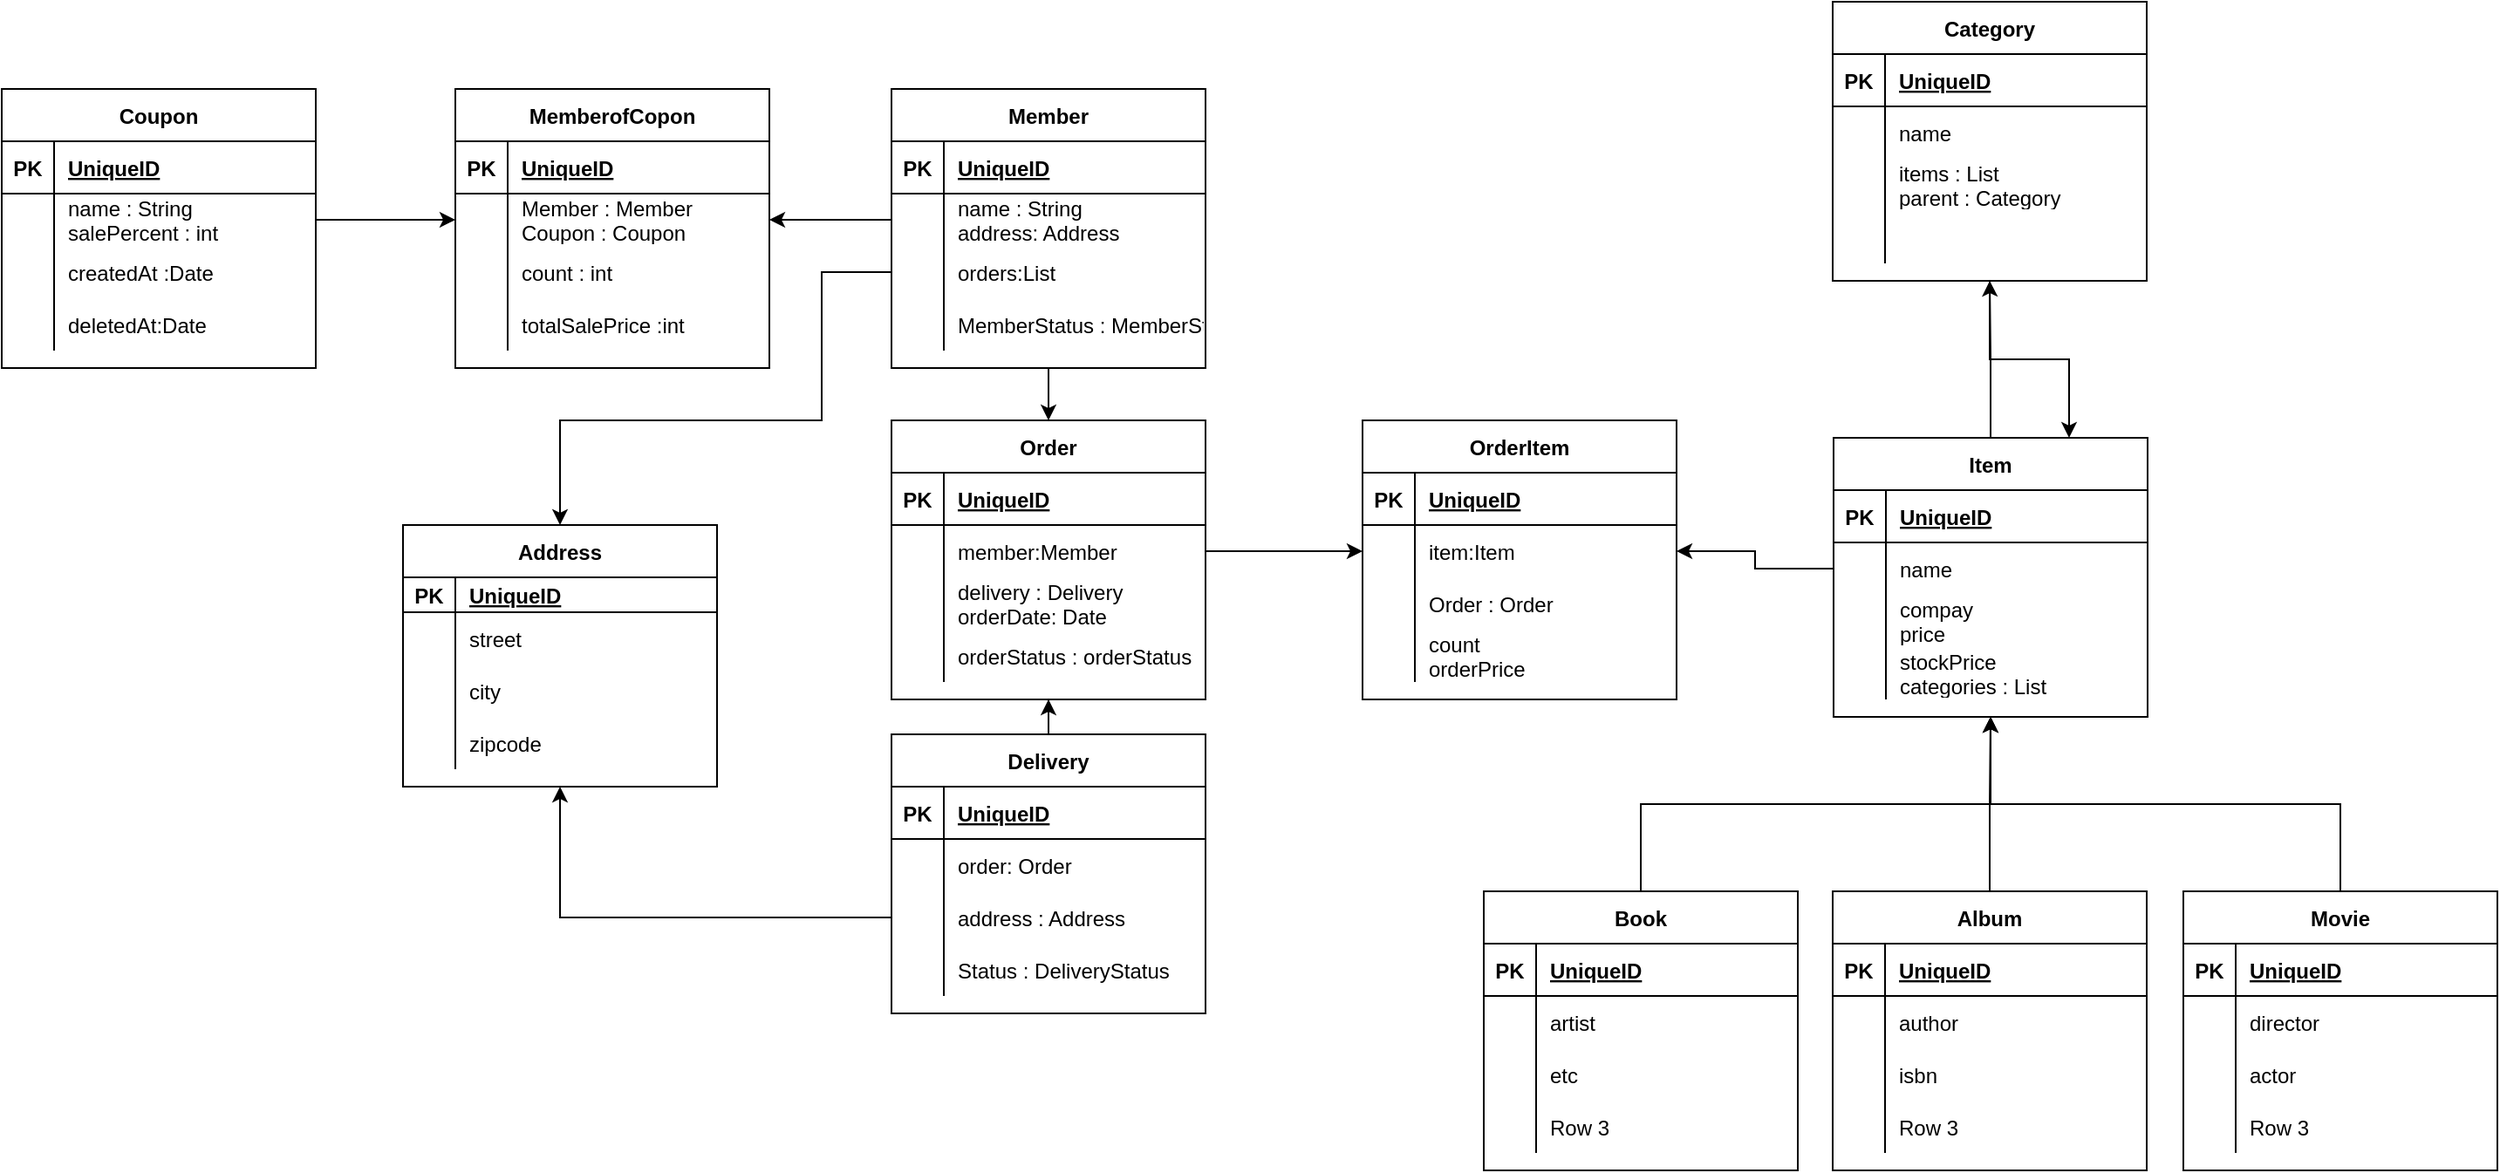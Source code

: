 <mxfile version="14.8.0" type="github">
  <diagram id="FAm94_G2dcCzQbayvHMj" name="Page-1">
    <mxGraphModel dx="2557" dy="912" grid="1" gridSize="10" guides="1" tooltips="1" connect="1" arrows="1" fold="1" page="1" pageScale="1" pageWidth="827" pageHeight="1169" math="0" shadow="0">
      <root>
        <mxCell id="0" />
        <mxCell id="1" parent="0" />
        <mxCell id="miLLawu0FnlQxth7kSUD-174" style="edgeStyle=orthogonalEdgeStyle;rounded=0;orthogonalLoop=1;jettySize=auto;html=1;" edge="1" parent="1" source="miLLawu0FnlQxth7kSUD-13" target="miLLawu0FnlQxth7kSUD-52">
          <mxGeometry relative="1" as="geometry" />
        </mxCell>
        <mxCell id="miLLawu0FnlQxth7kSUD-13" value="Member" style="shape=table;startSize=30;container=1;collapsible=1;childLayout=tableLayout;fixedRows=1;rowLines=0;fontStyle=1;align=center;resizeLast=1;" vertex="1" parent="1">
          <mxGeometry x="410" y="440" width="180" height="160" as="geometry" />
        </mxCell>
        <mxCell id="miLLawu0FnlQxth7kSUD-14" value="" style="shape=partialRectangle;collapsible=0;dropTarget=0;pointerEvents=0;fillColor=none;top=0;left=0;bottom=1;right=0;points=[[0,0.5],[1,0.5]];portConstraint=eastwest;" vertex="1" parent="miLLawu0FnlQxth7kSUD-13">
          <mxGeometry y="30" width="180" height="30" as="geometry" />
        </mxCell>
        <mxCell id="miLLawu0FnlQxth7kSUD-15" value="PK" style="shape=partialRectangle;connectable=0;fillColor=none;top=0;left=0;bottom=0;right=0;fontStyle=1;overflow=hidden;" vertex="1" parent="miLLawu0FnlQxth7kSUD-14">
          <mxGeometry width="30" height="30" as="geometry" />
        </mxCell>
        <mxCell id="miLLawu0FnlQxth7kSUD-16" value="UniqueID" style="shape=partialRectangle;connectable=0;fillColor=none;top=0;left=0;bottom=0;right=0;align=left;spacingLeft=6;fontStyle=5;overflow=hidden;" vertex="1" parent="miLLawu0FnlQxth7kSUD-14">
          <mxGeometry x="30" width="150" height="30" as="geometry" />
        </mxCell>
        <mxCell id="miLLawu0FnlQxth7kSUD-17" value="" style="shape=partialRectangle;collapsible=0;dropTarget=0;pointerEvents=0;fillColor=none;top=0;left=0;bottom=0;right=0;points=[[0,0.5],[1,0.5]];portConstraint=eastwest;" vertex="1" parent="miLLawu0FnlQxth7kSUD-13">
          <mxGeometry y="60" width="180" height="30" as="geometry" />
        </mxCell>
        <mxCell id="miLLawu0FnlQxth7kSUD-18" value="" style="shape=partialRectangle;connectable=0;fillColor=none;top=0;left=0;bottom=0;right=0;editable=1;overflow=hidden;" vertex="1" parent="miLLawu0FnlQxth7kSUD-17">
          <mxGeometry width="30" height="30" as="geometry" />
        </mxCell>
        <mxCell id="miLLawu0FnlQxth7kSUD-19" value="name : String&#xa;address: Address" style="shape=partialRectangle;connectable=0;fillColor=none;top=0;left=0;bottom=0;right=0;align=left;spacingLeft=6;overflow=hidden;" vertex="1" parent="miLLawu0FnlQxth7kSUD-17">
          <mxGeometry x="30" width="150" height="30" as="geometry" />
        </mxCell>
        <mxCell id="miLLawu0FnlQxth7kSUD-20" value="" style="shape=partialRectangle;collapsible=0;dropTarget=0;pointerEvents=0;fillColor=none;top=0;left=0;bottom=0;right=0;points=[[0,0.5],[1,0.5]];portConstraint=eastwest;" vertex="1" parent="miLLawu0FnlQxth7kSUD-13">
          <mxGeometry y="90" width="180" height="30" as="geometry" />
        </mxCell>
        <mxCell id="miLLawu0FnlQxth7kSUD-21" value="" style="shape=partialRectangle;connectable=0;fillColor=none;top=0;left=0;bottom=0;right=0;editable=1;overflow=hidden;" vertex="1" parent="miLLawu0FnlQxth7kSUD-20">
          <mxGeometry width="30" height="30" as="geometry" />
        </mxCell>
        <mxCell id="miLLawu0FnlQxth7kSUD-22" value="orders:List" style="shape=partialRectangle;connectable=0;fillColor=none;top=0;left=0;bottom=0;right=0;align=left;spacingLeft=6;overflow=hidden;" vertex="1" parent="miLLawu0FnlQxth7kSUD-20">
          <mxGeometry x="30" width="150" height="30" as="geometry" />
        </mxCell>
        <mxCell id="miLLawu0FnlQxth7kSUD-23" value="" style="shape=partialRectangle;collapsible=0;dropTarget=0;pointerEvents=0;fillColor=none;top=0;left=0;bottom=0;right=0;points=[[0,0.5],[1,0.5]];portConstraint=eastwest;" vertex="1" parent="miLLawu0FnlQxth7kSUD-13">
          <mxGeometry y="120" width="180" height="30" as="geometry" />
        </mxCell>
        <mxCell id="miLLawu0FnlQxth7kSUD-24" value="" style="shape=partialRectangle;connectable=0;fillColor=none;top=0;left=0;bottom=0;right=0;editable=1;overflow=hidden;" vertex="1" parent="miLLawu0FnlQxth7kSUD-23">
          <mxGeometry width="30" height="30" as="geometry" />
        </mxCell>
        <mxCell id="miLLawu0FnlQxth7kSUD-25" value="MemberStatus : MemberStatus" style="shape=partialRectangle;connectable=0;fillColor=none;top=0;left=0;bottom=0;right=0;align=left;spacingLeft=6;overflow=hidden;" vertex="1" parent="miLLawu0FnlQxth7kSUD-23">
          <mxGeometry x="30" width="150" height="30" as="geometry" />
        </mxCell>
        <mxCell id="miLLawu0FnlQxth7kSUD-26" value="Coupon" style="shape=table;startSize=30;container=1;collapsible=1;childLayout=tableLayout;fixedRows=1;rowLines=0;fontStyle=1;align=center;resizeLast=1;" vertex="1" parent="1">
          <mxGeometry x="-100" y="440" width="180" height="160" as="geometry" />
        </mxCell>
        <mxCell id="miLLawu0FnlQxth7kSUD-27" value="" style="shape=partialRectangle;collapsible=0;dropTarget=0;pointerEvents=0;fillColor=none;top=0;left=0;bottom=1;right=0;points=[[0,0.5],[1,0.5]];portConstraint=eastwest;" vertex="1" parent="miLLawu0FnlQxth7kSUD-26">
          <mxGeometry y="30" width="180" height="30" as="geometry" />
        </mxCell>
        <mxCell id="miLLawu0FnlQxth7kSUD-28" value="PK" style="shape=partialRectangle;connectable=0;fillColor=none;top=0;left=0;bottom=0;right=0;fontStyle=1;overflow=hidden;" vertex="1" parent="miLLawu0FnlQxth7kSUD-27">
          <mxGeometry width="30" height="30" as="geometry" />
        </mxCell>
        <mxCell id="miLLawu0FnlQxth7kSUD-29" value="UniqueID" style="shape=partialRectangle;connectable=0;fillColor=none;top=0;left=0;bottom=0;right=0;align=left;spacingLeft=6;fontStyle=5;overflow=hidden;" vertex="1" parent="miLLawu0FnlQxth7kSUD-27">
          <mxGeometry x="30" width="150" height="30" as="geometry" />
        </mxCell>
        <mxCell id="miLLawu0FnlQxth7kSUD-30" value="" style="shape=partialRectangle;collapsible=0;dropTarget=0;pointerEvents=0;fillColor=none;top=0;left=0;bottom=0;right=0;points=[[0,0.5],[1,0.5]];portConstraint=eastwest;" vertex="1" parent="miLLawu0FnlQxth7kSUD-26">
          <mxGeometry y="60" width="180" height="30" as="geometry" />
        </mxCell>
        <mxCell id="miLLawu0FnlQxth7kSUD-31" value="" style="shape=partialRectangle;connectable=0;fillColor=none;top=0;left=0;bottom=0;right=0;editable=1;overflow=hidden;" vertex="1" parent="miLLawu0FnlQxth7kSUD-30">
          <mxGeometry width="30" height="30" as="geometry" />
        </mxCell>
        <mxCell id="miLLawu0FnlQxth7kSUD-32" value="name : String&#xa;salePercent : int" style="shape=partialRectangle;connectable=0;fillColor=none;top=0;left=0;bottom=0;right=0;align=left;spacingLeft=6;overflow=hidden;" vertex="1" parent="miLLawu0FnlQxth7kSUD-30">
          <mxGeometry x="30" width="150" height="30" as="geometry" />
        </mxCell>
        <mxCell id="miLLawu0FnlQxth7kSUD-33" value="" style="shape=partialRectangle;collapsible=0;dropTarget=0;pointerEvents=0;fillColor=none;top=0;left=0;bottom=0;right=0;points=[[0,0.5],[1,0.5]];portConstraint=eastwest;" vertex="1" parent="miLLawu0FnlQxth7kSUD-26">
          <mxGeometry y="90" width="180" height="30" as="geometry" />
        </mxCell>
        <mxCell id="miLLawu0FnlQxth7kSUD-34" value="" style="shape=partialRectangle;connectable=0;fillColor=none;top=0;left=0;bottom=0;right=0;editable=1;overflow=hidden;" vertex="1" parent="miLLawu0FnlQxth7kSUD-33">
          <mxGeometry width="30" height="30" as="geometry" />
        </mxCell>
        <mxCell id="miLLawu0FnlQxth7kSUD-35" value="createdAt :Date" style="shape=partialRectangle;connectable=0;fillColor=none;top=0;left=0;bottom=0;right=0;align=left;spacingLeft=6;overflow=hidden;" vertex="1" parent="miLLawu0FnlQxth7kSUD-33">
          <mxGeometry x="30" width="150" height="30" as="geometry" />
        </mxCell>
        <mxCell id="miLLawu0FnlQxth7kSUD-36" value="" style="shape=partialRectangle;collapsible=0;dropTarget=0;pointerEvents=0;fillColor=none;top=0;left=0;bottom=0;right=0;points=[[0,0.5],[1,0.5]];portConstraint=eastwest;" vertex="1" parent="miLLawu0FnlQxth7kSUD-26">
          <mxGeometry y="120" width="180" height="30" as="geometry" />
        </mxCell>
        <mxCell id="miLLawu0FnlQxth7kSUD-37" value="" style="shape=partialRectangle;connectable=0;fillColor=none;top=0;left=0;bottom=0;right=0;editable=1;overflow=hidden;" vertex="1" parent="miLLawu0FnlQxth7kSUD-36">
          <mxGeometry width="30" height="30" as="geometry" />
        </mxCell>
        <mxCell id="miLLawu0FnlQxth7kSUD-38" value="deletedAt:Date" style="shape=partialRectangle;connectable=0;fillColor=none;top=0;left=0;bottom=0;right=0;align=left;spacingLeft=6;overflow=hidden;" vertex="1" parent="miLLawu0FnlQxth7kSUD-36">
          <mxGeometry x="30" width="150" height="30" as="geometry" />
        </mxCell>
        <mxCell id="miLLawu0FnlQxth7kSUD-39" value="MemberofCopon" style="shape=table;startSize=30;container=1;collapsible=1;childLayout=tableLayout;fixedRows=1;rowLines=0;fontStyle=1;align=center;resizeLast=1;" vertex="1" parent="1">
          <mxGeometry x="160" y="440" width="180" height="160" as="geometry" />
        </mxCell>
        <mxCell id="miLLawu0FnlQxth7kSUD-40" value="" style="shape=partialRectangle;collapsible=0;dropTarget=0;pointerEvents=0;fillColor=none;top=0;left=0;bottom=1;right=0;points=[[0,0.5],[1,0.5]];portConstraint=eastwest;" vertex="1" parent="miLLawu0FnlQxth7kSUD-39">
          <mxGeometry y="30" width="180" height="30" as="geometry" />
        </mxCell>
        <mxCell id="miLLawu0FnlQxth7kSUD-41" value="PK" style="shape=partialRectangle;connectable=0;fillColor=none;top=0;left=0;bottom=0;right=0;fontStyle=1;overflow=hidden;" vertex="1" parent="miLLawu0FnlQxth7kSUD-40">
          <mxGeometry width="30" height="30" as="geometry" />
        </mxCell>
        <mxCell id="miLLawu0FnlQxth7kSUD-42" value="UniqueID" style="shape=partialRectangle;connectable=0;fillColor=none;top=0;left=0;bottom=0;right=0;align=left;spacingLeft=6;fontStyle=5;overflow=hidden;" vertex="1" parent="miLLawu0FnlQxth7kSUD-40">
          <mxGeometry x="30" width="150" height="30" as="geometry" />
        </mxCell>
        <mxCell id="miLLawu0FnlQxth7kSUD-43" value="" style="shape=partialRectangle;collapsible=0;dropTarget=0;pointerEvents=0;fillColor=none;top=0;left=0;bottom=0;right=0;points=[[0,0.5],[1,0.5]];portConstraint=eastwest;" vertex="1" parent="miLLawu0FnlQxth7kSUD-39">
          <mxGeometry y="60" width="180" height="30" as="geometry" />
        </mxCell>
        <mxCell id="miLLawu0FnlQxth7kSUD-44" value="" style="shape=partialRectangle;connectable=0;fillColor=none;top=0;left=0;bottom=0;right=0;editable=1;overflow=hidden;" vertex="1" parent="miLLawu0FnlQxth7kSUD-43">
          <mxGeometry width="30" height="30" as="geometry" />
        </mxCell>
        <mxCell id="miLLawu0FnlQxth7kSUD-45" value="Member : Member&#xa;Coupon : Coupon" style="shape=partialRectangle;connectable=0;fillColor=none;top=0;left=0;bottom=0;right=0;align=left;spacingLeft=6;overflow=hidden;" vertex="1" parent="miLLawu0FnlQxth7kSUD-43">
          <mxGeometry x="30" width="150" height="30" as="geometry" />
        </mxCell>
        <mxCell id="miLLawu0FnlQxth7kSUD-46" value="" style="shape=partialRectangle;collapsible=0;dropTarget=0;pointerEvents=0;fillColor=none;top=0;left=0;bottom=0;right=0;points=[[0,0.5],[1,0.5]];portConstraint=eastwest;" vertex="1" parent="miLLawu0FnlQxth7kSUD-39">
          <mxGeometry y="90" width="180" height="30" as="geometry" />
        </mxCell>
        <mxCell id="miLLawu0FnlQxth7kSUD-47" value="" style="shape=partialRectangle;connectable=0;fillColor=none;top=0;left=0;bottom=0;right=0;editable=1;overflow=hidden;" vertex="1" parent="miLLawu0FnlQxth7kSUD-46">
          <mxGeometry width="30" height="30" as="geometry" />
        </mxCell>
        <mxCell id="miLLawu0FnlQxth7kSUD-48" value="count : int" style="shape=partialRectangle;connectable=0;fillColor=none;top=0;left=0;bottom=0;right=0;align=left;spacingLeft=6;overflow=hidden;" vertex="1" parent="miLLawu0FnlQxth7kSUD-46">
          <mxGeometry x="30" width="150" height="30" as="geometry" />
        </mxCell>
        <mxCell id="miLLawu0FnlQxth7kSUD-49" value="" style="shape=partialRectangle;collapsible=0;dropTarget=0;pointerEvents=0;fillColor=none;top=0;left=0;bottom=0;right=0;points=[[0,0.5],[1,0.5]];portConstraint=eastwest;" vertex="1" parent="miLLawu0FnlQxth7kSUD-39">
          <mxGeometry y="120" width="180" height="30" as="geometry" />
        </mxCell>
        <mxCell id="miLLawu0FnlQxth7kSUD-50" value="" style="shape=partialRectangle;connectable=0;fillColor=none;top=0;left=0;bottom=0;right=0;editable=1;overflow=hidden;" vertex="1" parent="miLLawu0FnlQxth7kSUD-49">
          <mxGeometry width="30" height="30" as="geometry" />
        </mxCell>
        <mxCell id="miLLawu0FnlQxth7kSUD-51" value="totalSalePrice :int" style="shape=partialRectangle;connectable=0;fillColor=none;top=0;left=0;bottom=0;right=0;align=left;spacingLeft=6;overflow=hidden;" vertex="1" parent="miLLawu0FnlQxth7kSUD-49">
          <mxGeometry x="30" width="150" height="30" as="geometry" />
        </mxCell>
        <mxCell id="miLLawu0FnlQxth7kSUD-52" value="Order" style="shape=table;startSize=30;container=1;collapsible=1;childLayout=tableLayout;fixedRows=1;rowLines=0;fontStyle=1;align=center;resizeLast=1;" vertex="1" parent="1">
          <mxGeometry x="410" y="630" width="180" height="160" as="geometry" />
        </mxCell>
        <mxCell id="miLLawu0FnlQxth7kSUD-53" value="" style="shape=partialRectangle;collapsible=0;dropTarget=0;pointerEvents=0;fillColor=none;top=0;left=0;bottom=1;right=0;points=[[0,0.5],[1,0.5]];portConstraint=eastwest;" vertex="1" parent="miLLawu0FnlQxth7kSUD-52">
          <mxGeometry y="30" width="180" height="30" as="geometry" />
        </mxCell>
        <mxCell id="miLLawu0FnlQxth7kSUD-54" value="PK" style="shape=partialRectangle;connectable=0;fillColor=none;top=0;left=0;bottom=0;right=0;fontStyle=1;overflow=hidden;" vertex="1" parent="miLLawu0FnlQxth7kSUD-53">
          <mxGeometry width="30" height="30" as="geometry" />
        </mxCell>
        <mxCell id="miLLawu0FnlQxth7kSUD-55" value="UniqueID" style="shape=partialRectangle;connectable=0;fillColor=none;top=0;left=0;bottom=0;right=0;align=left;spacingLeft=6;fontStyle=5;overflow=hidden;" vertex="1" parent="miLLawu0FnlQxth7kSUD-53">
          <mxGeometry x="30" width="150" height="30" as="geometry" />
        </mxCell>
        <mxCell id="miLLawu0FnlQxth7kSUD-56" value="" style="shape=partialRectangle;collapsible=0;dropTarget=0;pointerEvents=0;fillColor=none;top=0;left=0;bottom=0;right=0;points=[[0,0.5],[1,0.5]];portConstraint=eastwest;" vertex="1" parent="miLLawu0FnlQxth7kSUD-52">
          <mxGeometry y="60" width="180" height="30" as="geometry" />
        </mxCell>
        <mxCell id="miLLawu0FnlQxth7kSUD-57" value="" style="shape=partialRectangle;connectable=0;fillColor=none;top=0;left=0;bottom=0;right=0;editable=1;overflow=hidden;" vertex="1" parent="miLLawu0FnlQxth7kSUD-56">
          <mxGeometry width="30" height="30" as="geometry" />
        </mxCell>
        <mxCell id="miLLawu0FnlQxth7kSUD-58" value="member:Member" style="shape=partialRectangle;connectable=0;fillColor=none;top=0;left=0;bottom=0;right=0;align=left;spacingLeft=6;overflow=hidden;" vertex="1" parent="miLLawu0FnlQxth7kSUD-56">
          <mxGeometry x="30" width="150" height="30" as="geometry" />
        </mxCell>
        <mxCell id="miLLawu0FnlQxth7kSUD-59" value="" style="shape=partialRectangle;collapsible=0;dropTarget=0;pointerEvents=0;fillColor=none;top=0;left=0;bottom=0;right=0;points=[[0,0.5],[1,0.5]];portConstraint=eastwest;" vertex="1" parent="miLLawu0FnlQxth7kSUD-52">
          <mxGeometry y="90" width="180" height="30" as="geometry" />
        </mxCell>
        <mxCell id="miLLawu0FnlQxth7kSUD-60" value="" style="shape=partialRectangle;connectable=0;fillColor=none;top=0;left=0;bottom=0;right=0;editable=1;overflow=hidden;" vertex="1" parent="miLLawu0FnlQxth7kSUD-59">
          <mxGeometry width="30" height="30" as="geometry" />
        </mxCell>
        <mxCell id="miLLawu0FnlQxth7kSUD-61" value="delivery : Delivery&#xa;orderDate: Date" style="shape=partialRectangle;connectable=0;fillColor=none;top=0;left=0;bottom=0;right=0;align=left;spacingLeft=6;overflow=hidden;" vertex="1" parent="miLLawu0FnlQxth7kSUD-59">
          <mxGeometry x="30" width="150" height="30" as="geometry" />
        </mxCell>
        <mxCell id="miLLawu0FnlQxth7kSUD-62" value="" style="shape=partialRectangle;collapsible=0;dropTarget=0;pointerEvents=0;fillColor=none;top=0;left=0;bottom=0;right=0;points=[[0,0.5],[1,0.5]];portConstraint=eastwest;" vertex="1" parent="miLLawu0FnlQxth7kSUD-52">
          <mxGeometry y="120" width="180" height="30" as="geometry" />
        </mxCell>
        <mxCell id="miLLawu0FnlQxth7kSUD-63" value="" style="shape=partialRectangle;connectable=0;fillColor=none;top=0;left=0;bottom=0;right=0;editable=1;overflow=hidden;" vertex="1" parent="miLLawu0FnlQxth7kSUD-62">
          <mxGeometry width="30" height="30" as="geometry" />
        </mxCell>
        <mxCell id="miLLawu0FnlQxth7kSUD-64" value="orderStatus : orderStatus " style="shape=partialRectangle;connectable=0;fillColor=none;top=0;left=0;bottom=0;right=0;align=left;spacingLeft=6;overflow=hidden;" vertex="1" parent="miLLawu0FnlQxth7kSUD-62">
          <mxGeometry x="30" width="150" height="30" as="geometry" />
        </mxCell>
        <mxCell id="miLLawu0FnlQxth7kSUD-176" style="edgeStyle=orthogonalEdgeStyle;rounded=0;orthogonalLoop=1;jettySize=auto;html=1;entryX=0.5;entryY=1;entryDx=0;entryDy=0;" edge="1" parent="1" source="miLLawu0FnlQxth7kSUD-65" target="miLLawu0FnlQxth7kSUD-52">
          <mxGeometry relative="1" as="geometry" />
        </mxCell>
        <mxCell id="miLLawu0FnlQxth7kSUD-65" value="Delivery" style="shape=table;startSize=30;container=1;collapsible=1;childLayout=tableLayout;fixedRows=1;rowLines=0;fontStyle=1;align=center;resizeLast=1;" vertex="1" parent="1">
          <mxGeometry x="410" y="810" width="180" height="160" as="geometry" />
        </mxCell>
        <mxCell id="miLLawu0FnlQxth7kSUD-66" value="" style="shape=partialRectangle;collapsible=0;dropTarget=0;pointerEvents=0;fillColor=none;top=0;left=0;bottom=1;right=0;points=[[0,0.5],[1,0.5]];portConstraint=eastwest;" vertex="1" parent="miLLawu0FnlQxth7kSUD-65">
          <mxGeometry y="30" width="180" height="30" as="geometry" />
        </mxCell>
        <mxCell id="miLLawu0FnlQxth7kSUD-67" value="PK" style="shape=partialRectangle;connectable=0;fillColor=none;top=0;left=0;bottom=0;right=0;fontStyle=1;overflow=hidden;" vertex="1" parent="miLLawu0FnlQxth7kSUD-66">
          <mxGeometry width="30" height="30" as="geometry" />
        </mxCell>
        <mxCell id="miLLawu0FnlQxth7kSUD-68" value="UniqueID" style="shape=partialRectangle;connectable=0;fillColor=none;top=0;left=0;bottom=0;right=0;align=left;spacingLeft=6;fontStyle=5;overflow=hidden;" vertex="1" parent="miLLawu0FnlQxth7kSUD-66">
          <mxGeometry x="30" width="150" height="30" as="geometry" />
        </mxCell>
        <mxCell id="miLLawu0FnlQxth7kSUD-69" value="" style="shape=partialRectangle;collapsible=0;dropTarget=0;pointerEvents=0;fillColor=none;top=0;left=0;bottom=0;right=0;points=[[0,0.5],[1,0.5]];portConstraint=eastwest;" vertex="1" parent="miLLawu0FnlQxth7kSUD-65">
          <mxGeometry y="60" width="180" height="30" as="geometry" />
        </mxCell>
        <mxCell id="miLLawu0FnlQxth7kSUD-70" value="" style="shape=partialRectangle;connectable=0;fillColor=none;top=0;left=0;bottom=0;right=0;editable=1;overflow=hidden;" vertex="1" parent="miLLawu0FnlQxth7kSUD-69">
          <mxGeometry width="30" height="30" as="geometry" />
        </mxCell>
        <mxCell id="miLLawu0FnlQxth7kSUD-71" value="order: Order" style="shape=partialRectangle;connectable=0;fillColor=none;top=0;left=0;bottom=0;right=0;align=left;spacingLeft=6;overflow=hidden;" vertex="1" parent="miLLawu0FnlQxth7kSUD-69">
          <mxGeometry x="30" width="150" height="30" as="geometry" />
        </mxCell>
        <mxCell id="miLLawu0FnlQxth7kSUD-72" value="" style="shape=partialRectangle;collapsible=0;dropTarget=0;pointerEvents=0;fillColor=none;top=0;left=0;bottom=0;right=0;points=[[0,0.5],[1,0.5]];portConstraint=eastwest;" vertex="1" parent="miLLawu0FnlQxth7kSUD-65">
          <mxGeometry y="90" width="180" height="30" as="geometry" />
        </mxCell>
        <mxCell id="miLLawu0FnlQxth7kSUD-73" value="" style="shape=partialRectangle;connectable=0;fillColor=none;top=0;left=0;bottom=0;right=0;editable=1;overflow=hidden;" vertex="1" parent="miLLawu0FnlQxth7kSUD-72">
          <mxGeometry width="30" height="30" as="geometry" />
        </mxCell>
        <mxCell id="miLLawu0FnlQxth7kSUD-74" value="address : Address" style="shape=partialRectangle;connectable=0;fillColor=none;top=0;left=0;bottom=0;right=0;align=left;spacingLeft=6;overflow=hidden;" vertex="1" parent="miLLawu0FnlQxth7kSUD-72">
          <mxGeometry x="30" width="150" height="30" as="geometry" />
        </mxCell>
        <mxCell id="miLLawu0FnlQxth7kSUD-75" value="" style="shape=partialRectangle;collapsible=0;dropTarget=0;pointerEvents=0;fillColor=none;top=0;left=0;bottom=0;right=0;points=[[0,0.5],[1,0.5]];portConstraint=eastwest;" vertex="1" parent="miLLawu0FnlQxth7kSUD-65">
          <mxGeometry y="120" width="180" height="30" as="geometry" />
        </mxCell>
        <mxCell id="miLLawu0FnlQxth7kSUD-76" value="" style="shape=partialRectangle;connectable=0;fillColor=none;top=0;left=0;bottom=0;right=0;editable=1;overflow=hidden;" vertex="1" parent="miLLawu0FnlQxth7kSUD-75">
          <mxGeometry width="30" height="30" as="geometry" />
        </mxCell>
        <mxCell id="miLLawu0FnlQxth7kSUD-77" value="Status : DeliveryStatus" style="shape=partialRectangle;connectable=0;fillColor=none;top=0;left=0;bottom=0;right=0;align=left;spacingLeft=6;overflow=hidden;" vertex="1" parent="miLLawu0FnlQxth7kSUD-75">
          <mxGeometry x="30" width="150" height="30" as="geometry" />
        </mxCell>
        <mxCell id="miLLawu0FnlQxth7kSUD-182" style="edgeStyle=orthogonalEdgeStyle;rounded=0;orthogonalLoop=1;jettySize=auto;html=1;entryX=0.5;entryY=1;entryDx=0;entryDy=0;" edge="1" parent="1" source="miLLawu0FnlQxth7kSUD-78" target="miLLawu0FnlQxth7kSUD-91">
          <mxGeometry relative="1" as="geometry" />
        </mxCell>
        <mxCell id="miLLawu0FnlQxth7kSUD-78" value="Item" style="shape=table;startSize=30;container=1;collapsible=1;childLayout=tableLayout;fixedRows=1;rowLines=0;fontStyle=1;align=center;resizeLast=1;" vertex="1" parent="1">
          <mxGeometry x="950" y="640" width="180" height="160" as="geometry" />
        </mxCell>
        <mxCell id="miLLawu0FnlQxth7kSUD-79" value="" style="shape=partialRectangle;collapsible=0;dropTarget=0;pointerEvents=0;fillColor=none;top=0;left=0;bottom=1;right=0;points=[[0,0.5],[1,0.5]];portConstraint=eastwest;" vertex="1" parent="miLLawu0FnlQxth7kSUD-78">
          <mxGeometry y="30" width="180" height="30" as="geometry" />
        </mxCell>
        <mxCell id="miLLawu0FnlQxth7kSUD-80" value="PK" style="shape=partialRectangle;connectable=0;fillColor=none;top=0;left=0;bottom=0;right=0;fontStyle=1;overflow=hidden;" vertex="1" parent="miLLawu0FnlQxth7kSUD-79">
          <mxGeometry width="30" height="30" as="geometry" />
        </mxCell>
        <mxCell id="miLLawu0FnlQxth7kSUD-81" value="UniqueID" style="shape=partialRectangle;connectable=0;fillColor=none;top=0;left=0;bottom=0;right=0;align=left;spacingLeft=6;fontStyle=5;overflow=hidden;" vertex="1" parent="miLLawu0FnlQxth7kSUD-79">
          <mxGeometry x="30" width="150" height="30" as="geometry" />
        </mxCell>
        <mxCell id="miLLawu0FnlQxth7kSUD-82" value="" style="shape=partialRectangle;collapsible=0;dropTarget=0;pointerEvents=0;fillColor=none;top=0;left=0;bottom=0;right=0;points=[[0,0.5],[1,0.5]];portConstraint=eastwest;" vertex="1" parent="miLLawu0FnlQxth7kSUD-78">
          <mxGeometry y="60" width="180" height="30" as="geometry" />
        </mxCell>
        <mxCell id="miLLawu0FnlQxth7kSUD-83" value="" style="shape=partialRectangle;connectable=0;fillColor=none;top=0;left=0;bottom=0;right=0;editable=1;overflow=hidden;" vertex="1" parent="miLLawu0FnlQxth7kSUD-82">
          <mxGeometry width="30" height="30" as="geometry" />
        </mxCell>
        <mxCell id="miLLawu0FnlQxth7kSUD-84" value="name" style="shape=partialRectangle;connectable=0;fillColor=none;top=0;left=0;bottom=0;right=0;align=left;spacingLeft=6;overflow=hidden;" vertex="1" parent="miLLawu0FnlQxth7kSUD-82">
          <mxGeometry x="30" width="150" height="30" as="geometry" />
        </mxCell>
        <mxCell id="miLLawu0FnlQxth7kSUD-85" value="" style="shape=partialRectangle;collapsible=0;dropTarget=0;pointerEvents=0;fillColor=none;top=0;left=0;bottom=0;right=0;points=[[0,0.5],[1,0.5]];portConstraint=eastwest;" vertex="1" parent="miLLawu0FnlQxth7kSUD-78">
          <mxGeometry y="90" width="180" height="30" as="geometry" />
        </mxCell>
        <mxCell id="miLLawu0FnlQxth7kSUD-86" value="" style="shape=partialRectangle;connectable=0;fillColor=none;top=0;left=0;bottom=0;right=0;editable=1;overflow=hidden;" vertex="1" parent="miLLawu0FnlQxth7kSUD-85">
          <mxGeometry width="30" height="30" as="geometry" />
        </mxCell>
        <mxCell id="miLLawu0FnlQxth7kSUD-87" value="compay&#xa;price" style="shape=partialRectangle;connectable=0;fillColor=none;top=0;left=0;bottom=0;right=0;align=left;spacingLeft=6;overflow=hidden;" vertex="1" parent="miLLawu0FnlQxth7kSUD-85">
          <mxGeometry x="30" width="150" height="30" as="geometry" />
        </mxCell>
        <mxCell id="miLLawu0FnlQxth7kSUD-88" value="" style="shape=partialRectangle;collapsible=0;dropTarget=0;pointerEvents=0;fillColor=none;top=0;left=0;bottom=0;right=0;points=[[0,0.5],[1,0.5]];portConstraint=eastwest;" vertex="1" parent="miLLawu0FnlQxth7kSUD-78">
          <mxGeometry y="120" width="180" height="30" as="geometry" />
        </mxCell>
        <mxCell id="miLLawu0FnlQxth7kSUD-89" value="" style="shape=partialRectangle;connectable=0;fillColor=none;top=0;left=0;bottom=0;right=0;editable=1;overflow=hidden;" vertex="1" parent="miLLawu0FnlQxth7kSUD-88">
          <mxGeometry width="30" height="30" as="geometry" />
        </mxCell>
        <mxCell id="miLLawu0FnlQxth7kSUD-90" value="stockPrice&#xa;categories : List" style="shape=partialRectangle;connectable=0;fillColor=none;top=0;left=0;bottom=0;right=0;align=left;spacingLeft=6;overflow=hidden;" vertex="1" parent="miLLawu0FnlQxth7kSUD-88">
          <mxGeometry x="30" width="150" height="30" as="geometry" />
        </mxCell>
        <mxCell id="miLLawu0FnlQxth7kSUD-183" style="edgeStyle=orthogonalEdgeStyle;rounded=0;orthogonalLoop=1;jettySize=auto;html=1;entryX=0.75;entryY=0;entryDx=0;entryDy=0;" edge="1" parent="1" source="miLLawu0FnlQxth7kSUD-91" target="miLLawu0FnlQxth7kSUD-78">
          <mxGeometry relative="1" as="geometry" />
        </mxCell>
        <mxCell id="miLLawu0FnlQxth7kSUD-91" value="Category" style="shape=table;startSize=30;container=1;collapsible=1;childLayout=tableLayout;fixedRows=1;rowLines=0;fontStyle=1;align=center;resizeLast=1;" vertex="1" parent="1">
          <mxGeometry x="949.5" y="390" width="180" height="160" as="geometry" />
        </mxCell>
        <mxCell id="miLLawu0FnlQxth7kSUD-92" value="" style="shape=partialRectangle;collapsible=0;dropTarget=0;pointerEvents=0;fillColor=none;top=0;left=0;bottom=1;right=0;points=[[0,0.5],[1,0.5]];portConstraint=eastwest;" vertex="1" parent="miLLawu0FnlQxth7kSUD-91">
          <mxGeometry y="30" width="180" height="30" as="geometry" />
        </mxCell>
        <mxCell id="miLLawu0FnlQxth7kSUD-93" value="PK" style="shape=partialRectangle;connectable=0;fillColor=none;top=0;left=0;bottom=0;right=0;fontStyle=1;overflow=hidden;" vertex="1" parent="miLLawu0FnlQxth7kSUD-92">
          <mxGeometry width="30" height="30" as="geometry" />
        </mxCell>
        <mxCell id="miLLawu0FnlQxth7kSUD-94" value="UniqueID" style="shape=partialRectangle;connectable=0;fillColor=none;top=0;left=0;bottom=0;right=0;align=left;spacingLeft=6;fontStyle=5;overflow=hidden;" vertex="1" parent="miLLawu0FnlQxth7kSUD-92">
          <mxGeometry x="30" width="150" height="30" as="geometry" />
        </mxCell>
        <mxCell id="miLLawu0FnlQxth7kSUD-95" value="" style="shape=partialRectangle;collapsible=0;dropTarget=0;pointerEvents=0;fillColor=none;top=0;left=0;bottom=0;right=0;points=[[0,0.5],[1,0.5]];portConstraint=eastwest;" vertex="1" parent="miLLawu0FnlQxth7kSUD-91">
          <mxGeometry y="60" width="180" height="30" as="geometry" />
        </mxCell>
        <mxCell id="miLLawu0FnlQxth7kSUD-96" value="" style="shape=partialRectangle;connectable=0;fillColor=none;top=0;left=0;bottom=0;right=0;editable=1;overflow=hidden;" vertex="1" parent="miLLawu0FnlQxth7kSUD-95">
          <mxGeometry width="30" height="30" as="geometry" />
        </mxCell>
        <mxCell id="miLLawu0FnlQxth7kSUD-97" value="name" style="shape=partialRectangle;connectable=0;fillColor=none;top=0;left=0;bottom=0;right=0;align=left;spacingLeft=6;overflow=hidden;" vertex="1" parent="miLLawu0FnlQxth7kSUD-95">
          <mxGeometry x="30" width="150" height="30" as="geometry" />
        </mxCell>
        <mxCell id="miLLawu0FnlQxth7kSUD-98" value="" style="shape=partialRectangle;collapsible=0;dropTarget=0;pointerEvents=0;fillColor=none;top=0;left=0;bottom=0;right=0;points=[[0,0.5],[1,0.5]];portConstraint=eastwest;" vertex="1" parent="miLLawu0FnlQxth7kSUD-91">
          <mxGeometry y="90" width="180" height="30" as="geometry" />
        </mxCell>
        <mxCell id="miLLawu0FnlQxth7kSUD-99" value="" style="shape=partialRectangle;connectable=0;fillColor=none;top=0;left=0;bottom=0;right=0;editable=1;overflow=hidden;" vertex="1" parent="miLLawu0FnlQxth7kSUD-98">
          <mxGeometry width="30" height="30" as="geometry" />
        </mxCell>
        <mxCell id="miLLawu0FnlQxth7kSUD-100" value="items : List&#xa;parent : Category" style="shape=partialRectangle;connectable=0;fillColor=none;top=0;left=0;bottom=0;right=0;align=left;spacingLeft=6;overflow=hidden;" vertex="1" parent="miLLawu0FnlQxth7kSUD-98">
          <mxGeometry x="30" width="150" height="30" as="geometry" />
        </mxCell>
        <mxCell id="miLLawu0FnlQxth7kSUD-101" value="" style="shape=partialRectangle;collapsible=0;dropTarget=0;pointerEvents=0;fillColor=none;top=0;left=0;bottom=0;right=0;points=[[0,0.5],[1,0.5]];portConstraint=eastwest;" vertex="1" parent="miLLawu0FnlQxth7kSUD-91">
          <mxGeometry y="120" width="180" height="30" as="geometry" />
        </mxCell>
        <mxCell id="miLLawu0FnlQxth7kSUD-102" value="" style="shape=partialRectangle;connectable=0;fillColor=none;top=0;left=0;bottom=0;right=0;editable=1;overflow=hidden;" vertex="1" parent="miLLawu0FnlQxth7kSUD-101">
          <mxGeometry width="30" height="30" as="geometry" />
        </mxCell>
        <mxCell id="miLLawu0FnlQxth7kSUD-103" value="" style="shape=partialRectangle;connectable=0;fillColor=none;top=0;left=0;bottom=0;right=0;align=left;spacingLeft=6;overflow=hidden;" vertex="1" parent="miLLawu0FnlQxth7kSUD-101">
          <mxGeometry x="30" width="150" height="30" as="geometry" />
        </mxCell>
        <mxCell id="miLLawu0FnlQxth7kSUD-180" style="edgeStyle=orthogonalEdgeStyle;rounded=0;orthogonalLoop=1;jettySize=auto;html=1;" edge="1" parent="1" source="miLLawu0FnlQxth7kSUD-104">
          <mxGeometry relative="1" as="geometry">
            <mxPoint x="1040" y="800" as="targetPoint" />
            <Array as="points">
              <mxPoint x="839" y="850" />
              <mxPoint x="1040" y="850" />
            </Array>
          </mxGeometry>
        </mxCell>
        <mxCell id="miLLawu0FnlQxth7kSUD-104" value="Book" style="shape=table;startSize=30;container=1;collapsible=1;childLayout=tableLayout;fixedRows=1;rowLines=0;fontStyle=1;align=center;resizeLast=1;" vertex="1" parent="1">
          <mxGeometry x="749.5" y="900" width="180" height="160" as="geometry" />
        </mxCell>
        <mxCell id="miLLawu0FnlQxth7kSUD-105" value="" style="shape=partialRectangle;collapsible=0;dropTarget=0;pointerEvents=0;fillColor=none;top=0;left=0;bottom=1;right=0;points=[[0,0.5],[1,0.5]];portConstraint=eastwest;" vertex="1" parent="miLLawu0FnlQxth7kSUD-104">
          <mxGeometry y="30" width="180" height="30" as="geometry" />
        </mxCell>
        <mxCell id="miLLawu0FnlQxth7kSUD-106" value="PK" style="shape=partialRectangle;connectable=0;fillColor=none;top=0;left=0;bottom=0;right=0;fontStyle=1;overflow=hidden;" vertex="1" parent="miLLawu0FnlQxth7kSUD-105">
          <mxGeometry width="30" height="30" as="geometry" />
        </mxCell>
        <mxCell id="miLLawu0FnlQxth7kSUD-107" value="UniqueID" style="shape=partialRectangle;connectable=0;fillColor=none;top=0;left=0;bottom=0;right=0;align=left;spacingLeft=6;fontStyle=5;overflow=hidden;" vertex="1" parent="miLLawu0FnlQxth7kSUD-105">
          <mxGeometry x="30" width="150" height="30" as="geometry" />
        </mxCell>
        <mxCell id="miLLawu0FnlQxth7kSUD-108" value="" style="shape=partialRectangle;collapsible=0;dropTarget=0;pointerEvents=0;fillColor=none;top=0;left=0;bottom=0;right=0;points=[[0,0.5],[1,0.5]];portConstraint=eastwest;" vertex="1" parent="miLLawu0FnlQxth7kSUD-104">
          <mxGeometry y="60" width="180" height="30" as="geometry" />
        </mxCell>
        <mxCell id="miLLawu0FnlQxth7kSUD-109" value="" style="shape=partialRectangle;connectable=0;fillColor=none;top=0;left=0;bottom=0;right=0;editable=1;overflow=hidden;" vertex="1" parent="miLLawu0FnlQxth7kSUD-108">
          <mxGeometry width="30" height="30" as="geometry" />
        </mxCell>
        <mxCell id="miLLawu0FnlQxth7kSUD-110" value="artist" style="shape=partialRectangle;connectable=0;fillColor=none;top=0;left=0;bottom=0;right=0;align=left;spacingLeft=6;overflow=hidden;" vertex="1" parent="miLLawu0FnlQxth7kSUD-108">
          <mxGeometry x="30" width="150" height="30" as="geometry" />
        </mxCell>
        <mxCell id="miLLawu0FnlQxth7kSUD-111" value="" style="shape=partialRectangle;collapsible=0;dropTarget=0;pointerEvents=0;fillColor=none;top=0;left=0;bottom=0;right=0;points=[[0,0.5],[1,0.5]];portConstraint=eastwest;" vertex="1" parent="miLLawu0FnlQxth7kSUD-104">
          <mxGeometry y="90" width="180" height="30" as="geometry" />
        </mxCell>
        <mxCell id="miLLawu0FnlQxth7kSUD-112" value="" style="shape=partialRectangle;connectable=0;fillColor=none;top=0;left=0;bottom=0;right=0;editable=1;overflow=hidden;" vertex="1" parent="miLLawu0FnlQxth7kSUD-111">
          <mxGeometry width="30" height="30" as="geometry" />
        </mxCell>
        <mxCell id="miLLawu0FnlQxth7kSUD-113" value="etc" style="shape=partialRectangle;connectable=0;fillColor=none;top=0;left=0;bottom=0;right=0;align=left;spacingLeft=6;overflow=hidden;" vertex="1" parent="miLLawu0FnlQxth7kSUD-111">
          <mxGeometry x="30" width="150" height="30" as="geometry" />
        </mxCell>
        <mxCell id="miLLawu0FnlQxth7kSUD-114" value="" style="shape=partialRectangle;collapsible=0;dropTarget=0;pointerEvents=0;fillColor=none;top=0;left=0;bottom=0;right=0;points=[[0,0.5],[1,0.5]];portConstraint=eastwest;" vertex="1" parent="miLLawu0FnlQxth7kSUD-104">
          <mxGeometry y="120" width="180" height="30" as="geometry" />
        </mxCell>
        <mxCell id="miLLawu0FnlQxth7kSUD-115" value="" style="shape=partialRectangle;connectable=0;fillColor=none;top=0;left=0;bottom=0;right=0;editable=1;overflow=hidden;" vertex="1" parent="miLLawu0FnlQxth7kSUD-114">
          <mxGeometry width="30" height="30" as="geometry" />
        </mxCell>
        <mxCell id="miLLawu0FnlQxth7kSUD-116" value="Row 3" style="shape=partialRectangle;connectable=0;fillColor=none;top=0;left=0;bottom=0;right=0;align=left;spacingLeft=6;overflow=hidden;" vertex="1" parent="miLLawu0FnlQxth7kSUD-114">
          <mxGeometry x="30" width="150" height="30" as="geometry" />
        </mxCell>
        <mxCell id="miLLawu0FnlQxth7kSUD-179" style="edgeStyle=orthogonalEdgeStyle;rounded=0;orthogonalLoop=1;jettySize=auto;html=1;entryX=0.5;entryY=1;entryDx=0;entryDy=0;" edge="1" parent="1" source="miLLawu0FnlQxth7kSUD-117" target="miLLawu0FnlQxth7kSUD-78">
          <mxGeometry relative="1" as="geometry" />
        </mxCell>
        <mxCell id="miLLawu0FnlQxth7kSUD-117" value="Album" style="shape=table;startSize=30;container=1;collapsible=1;childLayout=tableLayout;fixedRows=1;rowLines=0;fontStyle=1;align=center;resizeLast=1;" vertex="1" parent="1">
          <mxGeometry x="949.5" y="900" width="180" height="160" as="geometry" />
        </mxCell>
        <mxCell id="miLLawu0FnlQxth7kSUD-118" value="" style="shape=partialRectangle;collapsible=0;dropTarget=0;pointerEvents=0;fillColor=none;top=0;left=0;bottom=1;right=0;points=[[0,0.5],[1,0.5]];portConstraint=eastwest;" vertex="1" parent="miLLawu0FnlQxth7kSUD-117">
          <mxGeometry y="30" width="180" height="30" as="geometry" />
        </mxCell>
        <mxCell id="miLLawu0FnlQxth7kSUD-119" value="PK" style="shape=partialRectangle;connectable=0;fillColor=none;top=0;left=0;bottom=0;right=0;fontStyle=1;overflow=hidden;" vertex="1" parent="miLLawu0FnlQxth7kSUD-118">
          <mxGeometry width="30" height="30" as="geometry" />
        </mxCell>
        <mxCell id="miLLawu0FnlQxth7kSUD-120" value="UniqueID" style="shape=partialRectangle;connectable=0;fillColor=none;top=0;left=0;bottom=0;right=0;align=left;spacingLeft=6;fontStyle=5;overflow=hidden;" vertex="1" parent="miLLawu0FnlQxth7kSUD-118">
          <mxGeometry x="30" width="150" height="30" as="geometry" />
        </mxCell>
        <mxCell id="miLLawu0FnlQxth7kSUD-121" value="" style="shape=partialRectangle;collapsible=0;dropTarget=0;pointerEvents=0;fillColor=none;top=0;left=0;bottom=0;right=0;points=[[0,0.5],[1,0.5]];portConstraint=eastwest;" vertex="1" parent="miLLawu0FnlQxth7kSUD-117">
          <mxGeometry y="60" width="180" height="30" as="geometry" />
        </mxCell>
        <mxCell id="miLLawu0FnlQxth7kSUD-122" value="" style="shape=partialRectangle;connectable=0;fillColor=none;top=0;left=0;bottom=0;right=0;editable=1;overflow=hidden;" vertex="1" parent="miLLawu0FnlQxth7kSUD-121">
          <mxGeometry width="30" height="30" as="geometry" />
        </mxCell>
        <mxCell id="miLLawu0FnlQxth7kSUD-123" value="author" style="shape=partialRectangle;connectable=0;fillColor=none;top=0;left=0;bottom=0;right=0;align=left;spacingLeft=6;overflow=hidden;" vertex="1" parent="miLLawu0FnlQxth7kSUD-121">
          <mxGeometry x="30" width="150" height="30" as="geometry" />
        </mxCell>
        <mxCell id="miLLawu0FnlQxth7kSUD-124" value="" style="shape=partialRectangle;collapsible=0;dropTarget=0;pointerEvents=0;fillColor=none;top=0;left=0;bottom=0;right=0;points=[[0,0.5],[1,0.5]];portConstraint=eastwest;" vertex="1" parent="miLLawu0FnlQxth7kSUD-117">
          <mxGeometry y="90" width="180" height="30" as="geometry" />
        </mxCell>
        <mxCell id="miLLawu0FnlQxth7kSUD-125" value="" style="shape=partialRectangle;connectable=0;fillColor=none;top=0;left=0;bottom=0;right=0;editable=1;overflow=hidden;" vertex="1" parent="miLLawu0FnlQxth7kSUD-124">
          <mxGeometry width="30" height="30" as="geometry" />
        </mxCell>
        <mxCell id="miLLawu0FnlQxth7kSUD-126" value="isbn" style="shape=partialRectangle;connectable=0;fillColor=none;top=0;left=0;bottom=0;right=0;align=left;spacingLeft=6;overflow=hidden;" vertex="1" parent="miLLawu0FnlQxth7kSUD-124">
          <mxGeometry x="30" width="150" height="30" as="geometry" />
        </mxCell>
        <mxCell id="miLLawu0FnlQxth7kSUD-127" value="" style="shape=partialRectangle;collapsible=0;dropTarget=0;pointerEvents=0;fillColor=none;top=0;left=0;bottom=0;right=0;points=[[0,0.5],[1,0.5]];portConstraint=eastwest;" vertex="1" parent="miLLawu0FnlQxth7kSUD-117">
          <mxGeometry y="120" width="180" height="30" as="geometry" />
        </mxCell>
        <mxCell id="miLLawu0FnlQxth7kSUD-128" value="" style="shape=partialRectangle;connectable=0;fillColor=none;top=0;left=0;bottom=0;right=0;editable=1;overflow=hidden;" vertex="1" parent="miLLawu0FnlQxth7kSUD-127">
          <mxGeometry width="30" height="30" as="geometry" />
        </mxCell>
        <mxCell id="miLLawu0FnlQxth7kSUD-129" value="Row 3" style="shape=partialRectangle;connectable=0;fillColor=none;top=0;left=0;bottom=0;right=0;align=left;spacingLeft=6;overflow=hidden;" vertex="1" parent="miLLawu0FnlQxth7kSUD-127">
          <mxGeometry x="30" width="150" height="30" as="geometry" />
        </mxCell>
        <mxCell id="miLLawu0FnlQxth7kSUD-181" style="edgeStyle=orthogonalEdgeStyle;rounded=0;orthogonalLoop=1;jettySize=auto;html=1;" edge="1" parent="1" source="miLLawu0FnlQxth7kSUD-130">
          <mxGeometry relative="1" as="geometry">
            <mxPoint x="1040" y="800" as="targetPoint" />
            <Array as="points">
              <mxPoint x="1241" y="850" />
              <mxPoint x="1040" y="850" />
            </Array>
          </mxGeometry>
        </mxCell>
        <mxCell id="miLLawu0FnlQxth7kSUD-130" value="Movie" style="shape=table;startSize=30;container=1;collapsible=1;childLayout=tableLayout;fixedRows=1;rowLines=0;fontStyle=1;align=center;resizeLast=1;" vertex="1" parent="1">
          <mxGeometry x="1150.5" y="900" width="180" height="160" as="geometry" />
        </mxCell>
        <mxCell id="miLLawu0FnlQxth7kSUD-131" value="" style="shape=partialRectangle;collapsible=0;dropTarget=0;pointerEvents=0;fillColor=none;top=0;left=0;bottom=1;right=0;points=[[0,0.5],[1,0.5]];portConstraint=eastwest;" vertex="1" parent="miLLawu0FnlQxth7kSUD-130">
          <mxGeometry y="30" width="180" height="30" as="geometry" />
        </mxCell>
        <mxCell id="miLLawu0FnlQxth7kSUD-132" value="PK" style="shape=partialRectangle;connectable=0;fillColor=none;top=0;left=0;bottom=0;right=0;fontStyle=1;overflow=hidden;" vertex="1" parent="miLLawu0FnlQxth7kSUD-131">
          <mxGeometry width="30" height="30" as="geometry" />
        </mxCell>
        <mxCell id="miLLawu0FnlQxth7kSUD-133" value="UniqueID" style="shape=partialRectangle;connectable=0;fillColor=none;top=0;left=0;bottom=0;right=0;align=left;spacingLeft=6;fontStyle=5;overflow=hidden;" vertex="1" parent="miLLawu0FnlQxth7kSUD-131">
          <mxGeometry x="30" width="150" height="30" as="geometry" />
        </mxCell>
        <mxCell id="miLLawu0FnlQxth7kSUD-134" value="" style="shape=partialRectangle;collapsible=0;dropTarget=0;pointerEvents=0;fillColor=none;top=0;left=0;bottom=0;right=0;points=[[0,0.5],[1,0.5]];portConstraint=eastwest;" vertex="1" parent="miLLawu0FnlQxth7kSUD-130">
          <mxGeometry y="60" width="180" height="30" as="geometry" />
        </mxCell>
        <mxCell id="miLLawu0FnlQxth7kSUD-135" value="" style="shape=partialRectangle;connectable=0;fillColor=none;top=0;left=0;bottom=0;right=0;editable=1;overflow=hidden;" vertex="1" parent="miLLawu0FnlQxth7kSUD-134">
          <mxGeometry width="30" height="30" as="geometry" />
        </mxCell>
        <mxCell id="miLLawu0FnlQxth7kSUD-136" value="director" style="shape=partialRectangle;connectable=0;fillColor=none;top=0;left=0;bottom=0;right=0;align=left;spacingLeft=6;overflow=hidden;" vertex="1" parent="miLLawu0FnlQxth7kSUD-134">
          <mxGeometry x="30" width="150" height="30" as="geometry" />
        </mxCell>
        <mxCell id="miLLawu0FnlQxth7kSUD-137" value="" style="shape=partialRectangle;collapsible=0;dropTarget=0;pointerEvents=0;fillColor=none;top=0;left=0;bottom=0;right=0;points=[[0,0.5],[1,0.5]];portConstraint=eastwest;" vertex="1" parent="miLLawu0FnlQxth7kSUD-130">
          <mxGeometry y="90" width="180" height="30" as="geometry" />
        </mxCell>
        <mxCell id="miLLawu0FnlQxth7kSUD-138" value="" style="shape=partialRectangle;connectable=0;fillColor=none;top=0;left=0;bottom=0;right=0;editable=1;overflow=hidden;" vertex="1" parent="miLLawu0FnlQxth7kSUD-137">
          <mxGeometry width="30" height="30" as="geometry" />
        </mxCell>
        <mxCell id="miLLawu0FnlQxth7kSUD-139" value="actor" style="shape=partialRectangle;connectable=0;fillColor=none;top=0;left=0;bottom=0;right=0;align=left;spacingLeft=6;overflow=hidden;" vertex="1" parent="miLLawu0FnlQxth7kSUD-137">
          <mxGeometry x="30" width="150" height="30" as="geometry" />
        </mxCell>
        <mxCell id="miLLawu0FnlQxth7kSUD-140" value="" style="shape=partialRectangle;collapsible=0;dropTarget=0;pointerEvents=0;fillColor=none;top=0;left=0;bottom=0;right=0;points=[[0,0.5],[1,0.5]];portConstraint=eastwest;" vertex="1" parent="miLLawu0FnlQxth7kSUD-130">
          <mxGeometry y="120" width="180" height="30" as="geometry" />
        </mxCell>
        <mxCell id="miLLawu0FnlQxth7kSUD-141" value="" style="shape=partialRectangle;connectable=0;fillColor=none;top=0;left=0;bottom=0;right=0;editable=1;overflow=hidden;" vertex="1" parent="miLLawu0FnlQxth7kSUD-140">
          <mxGeometry width="30" height="30" as="geometry" />
        </mxCell>
        <mxCell id="miLLawu0FnlQxth7kSUD-142" value="Row 3" style="shape=partialRectangle;connectable=0;fillColor=none;top=0;left=0;bottom=0;right=0;align=left;spacingLeft=6;overflow=hidden;" vertex="1" parent="miLLawu0FnlQxth7kSUD-140">
          <mxGeometry x="30" width="150" height="30" as="geometry" />
        </mxCell>
        <mxCell id="miLLawu0FnlQxth7kSUD-143" value="OrderItem" style="shape=table;startSize=30;container=1;collapsible=1;childLayout=tableLayout;fixedRows=1;rowLines=0;fontStyle=1;align=center;resizeLast=1;" vertex="1" parent="1">
          <mxGeometry x="680" y="630" width="180" height="160" as="geometry" />
        </mxCell>
        <mxCell id="miLLawu0FnlQxth7kSUD-144" value="" style="shape=partialRectangle;collapsible=0;dropTarget=0;pointerEvents=0;fillColor=none;top=0;left=0;bottom=1;right=0;points=[[0,0.5],[1,0.5]];portConstraint=eastwest;" vertex="1" parent="miLLawu0FnlQxth7kSUD-143">
          <mxGeometry y="30" width="180" height="30" as="geometry" />
        </mxCell>
        <mxCell id="miLLawu0FnlQxth7kSUD-145" value="PK" style="shape=partialRectangle;connectable=0;fillColor=none;top=0;left=0;bottom=0;right=0;fontStyle=1;overflow=hidden;" vertex="1" parent="miLLawu0FnlQxth7kSUD-144">
          <mxGeometry width="30" height="30" as="geometry" />
        </mxCell>
        <mxCell id="miLLawu0FnlQxth7kSUD-146" value="UniqueID" style="shape=partialRectangle;connectable=0;fillColor=none;top=0;left=0;bottom=0;right=0;align=left;spacingLeft=6;fontStyle=5;overflow=hidden;" vertex="1" parent="miLLawu0FnlQxth7kSUD-144">
          <mxGeometry x="30" width="150" height="30" as="geometry" />
        </mxCell>
        <mxCell id="miLLawu0FnlQxth7kSUD-147" value="" style="shape=partialRectangle;collapsible=0;dropTarget=0;pointerEvents=0;fillColor=none;top=0;left=0;bottom=0;right=0;points=[[0,0.5],[1,0.5]];portConstraint=eastwest;" vertex="1" parent="miLLawu0FnlQxth7kSUD-143">
          <mxGeometry y="60" width="180" height="30" as="geometry" />
        </mxCell>
        <mxCell id="miLLawu0FnlQxth7kSUD-148" value="" style="shape=partialRectangle;connectable=0;fillColor=none;top=0;left=0;bottom=0;right=0;editable=1;overflow=hidden;" vertex="1" parent="miLLawu0FnlQxth7kSUD-147">
          <mxGeometry width="30" height="30" as="geometry" />
        </mxCell>
        <mxCell id="miLLawu0FnlQxth7kSUD-149" value="item:Item" style="shape=partialRectangle;connectable=0;fillColor=none;top=0;left=0;bottom=0;right=0;align=left;spacingLeft=6;overflow=hidden;" vertex="1" parent="miLLawu0FnlQxth7kSUD-147">
          <mxGeometry x="30" width="150" height="30" as="geometry" />
        </mxCell>
        <mxCell id="miLLawu0FnlQxth7kSUD-150" value="" style="shape=partialRectangle;collapsible=0;dropTarget=0;pointerEvents=0;fillColor=none;top=0;left=0;bottom=0;right=0;points=[[0,0.5],[1,0.5]];portConstraint=eastwest;" vertex="1" parent="miLLawu0FnlQxth7kSUD-143">
          <mxGeometry y="90" width="180" height="30" as="geometry" />
        </mxCell>
        <mxCell id="miLLawu0FnlQxth7kSUD-151" value="" style="shape=partialRectangle;connectable=0;fillColor=none;top=0;left=0;bottom=0;right=0;editable=1;overflow=hidden;" vertex="1" parent="miLLawu0FnlQxth7kSUD-150">
          <mxGeometry width="30" height="30" as="geometry" />
        </mxCell>
        <mxCell id="miLLawu0FnlQxth7kSUD-152" value="Order : Order" style="shape=partialRectangle;connectable=0;fillColor=none;top=0;left=0;bottom=0;right=0;align=left;spacingLeft=6;overflow=hidden;" vertex="1" parent="miLLawu0FnlQxth7kSUD-150">
          <mxGeometry x="30" width="150" height="30" as="geometry" />
        </mxCell>
        <mxCell id="miLLawu0FnlQxth7kSUD-153" value="" style="shape=partialRectangle;collapsible=0;dropTarget=0;pointerEvents=0;fillColor=none;top=0;left=0;bottom=0;right=0;points=[[0,0.5],[1,0.5]];portConstraint=eastwest;" vertex="1" parent="miLLawu0FnlQxth7kSUD-143">
          <mxGeometry y="120" width="180" height="30" as="geometry" />
        </mxCell>
        <mxCell id="miLLawu0FnlQxth7kSUD-154" value="" style="shape=partialRectangle;connectable=0;fillColor=none;top=0;left=0;bottom=0;right=0;editable=1;overflow=hidden;" vertex="1" parent="miLLawu0FnlQxth7kSUD-153">
          <mxGeometry width="30" height="30" as="geometry" />
        </mxCell>
        <mxCell id="miLLawu0FnlQxth7kSUD-155" value="count&#xa;orderPrice" style="shape=partialRectangle;connectable=0;fillColor=none;top=0;left=0;bottom=0;right=0;align=left;spacingLeft=6;overflow=hidden;" vertex="1" parent="miLLawu0FnlQxth7kSUD-153">
          <mxGeometry x="30" width="150" height="30" as="geometry" />
        </mxCell>
        <mxCell id="miLLawu0FnlQxth7kSUD-157" value="Address" style="shape=table;startSize=30;container=1;collapsible=1;childLayout=tableLayout;fixedRows=1;rowLines=0;fontStyle=1;align=center;resizeLast=1;" vertex="1" parent="1">
          <mxGeometry x="130" y="690" width="180" height="150" as="geometry" />
        </mxCell>
        <mxCell id="miLLawu0FnlQxth7kSUD-158" value="" style="shape=partialRectangle;collapsible=0;dropTarget=0;pointerEvents=0;fillColor=none;top=0;left=0;bottom=1;right=0;points=[[0,0.5],[1,0.5]];portConstraint=eastwest;" vertex="1" parent="miLLawu0FnlQxth7kSUD-157">
          <mxGeometry y="30" width="180" height="20" as="geometry" />
        </mxCell>
        <mxCell id="miLLawu0FnlQxth7kSUD-159" value="PK" style="shape=partialRectangle;connectable=0;fillColor=none;top=0;left=0;bottom=0;right=0;fontStyle=1;overflow=hidden;" vertex="1" parent="miLLawu0FnlQxth7kSUD-158">
          <mxGeometry width="30" height="20" as="geometry" />
        </mxCell>
        <mxCell id="miLLawu0FnlQxth7kSUD-160" value="UniqueID" style="shape=partialRectangle;connectable=0;fillColor=none;top=0;left=0;bottom=0;right=0;align=left;spacingLeft=6;fontStyle=5;overflow=hidden;" vertex="1" parent="miLLawu0FnlQxth7kSUD-158">
          <mxGeometry x="30" width="150" height="20" as="geometry" />
        </mxCell>
        <mxCell id="miLLawu0FnlQxth7kSUD-161" value="" style="shape=partialRectangle;collapsible=0;dropTarget=0;pointerEvents=0;fillColor=none;top=0;left=0;bottom=0;right=0;points=[[0,0.5],[1,0.5]];portConstraint=eastwest;" vertex="1" parent="miLLawu0FnlQxth7kSUD-157">
          <mxGeometry y="50" width="180" height="30" as="geometry" />
        </mxCell>
        <mxCell id="miLLawu0FnlQxth7kSUD-162" value="" style="shape=partialRectangle;connectable=0;fillColor=none;top=0;left=0;bottom=0;right=0;editable=1;overflow=hidden;" vertex="1" parent="miLLawu0FnlQxth7kSUD-161">
          <mxGeometry width="30" height="30" as="geometry" />
        </mxCell>
        <mxCell id="miLLawu0FnlQxth7kSUD-163" value="street" style="shape=partialRectangle;connectable=0;fillColor=none;top=0;left=0;bottom=0;right=0;align=left;spacingLeft=6;overflow=hidden;" vertex="1" parent="miLLawu0FnlQxth7kSUD-161">
          <mxGeometry x="30" width="150" height="30" as="geometry" />
        </mxCell>
        <mxCell id="miLLawu0FnlQxth7kSUD-164" value="" style="shape=partialRectangle;collapsible=0;dropTarget=0;pointerEvents=0;fillColor=none;top=0;left=0;bottom=0;right=0;points=[[0,0.5],[1,0.5]];portConstraint=eastwest;" vertex="1" parent="miLLawu0FnlQxth7kSUD-157">
          <mxGeometry y="80" width="180" height="30" as="geometry" />
        </mxCell>
        <mxCell id="miLLawu0FnlQxth7kSUD-165" value="" style="shape=partialRectangle;connectable=0;fillColor=none;top=0;left=0;bottom=0;right=0;editable=1;overflow=hidden;" vertex="1" parent="miLLawu0FnlQxth7kSUD-164">
          <mxGeometry width="30" height="30" as="geometry" />
        </mxCell>
        <mxCell id="miLLawu0FnlQxth7kSUD-166" value="city" style="shape=partialRectangle;connectable=0;fillColor=none;top=0;left=0;bottom=0;right=0;align=left;spacingLeft=6;overflow=hidden;" vertex="1" parent="miLLawu0FnlQxth7kSUD-164">
          <mxGeometry x="30" width="150" height="30" as="geometry" />
        </mxCell>
        <mxCell id="miLLawu0FnlQxth7kSUD-167" value="" style="shape=partialRectangle;collapsible=0;dropTarget=0;pointerEvents=0;fillColor=none;top=0;left=0;bottom=0;right=0;points=[[0,0.5],[1,0.5]];portConstraint=eastwest;" vertex="1" parent="miLLawu0FnlQxth7kSUD-157">
          <mxGeometry y="110" width="180" height="30" as="geometry" />
        </mxCell>
        <mxCell id="miLLawu0FnlQxth7kSUD-168" value="" style="shape=partialRectangle;connectable=0;fillColor=none;top=0;left=0;bottom=0;right=0;editable=1;overflow=hidden;" vertex="1" parent="miLLawu0FnlQxth7kSUD-167">
          <mxGeometry width="30" height="30" as="geometry" />
        </mxCell>
        <mxCell id="miLLawu0FnlQxth7kSUD-169" value="zipcode" style="shape=partialRectangle;connectable=0;fillColor=none;top=0;left=0;bottom=0;right=0;align=left;spacingLeft=6;overflow=hidden;" vertex="1" parent="miLLawu0FnlQxth7kSUD-167">
          <mxGeometry x="30" width="150" height="30" as="geometry" />
        </mxCell>
        <mxCell id="miLLawu0FnlQxth7kSUD-170" style="edgeStyle=orthogonalEdgeStyle;rounded=0;orthogonalLoop=1;jettySize=auto;html=1;" edge="1" parent="1" source="miLLawu0FnlQxth7kSUD-30" target="miLLawu0FnlQxth7kSUD-43">
          <mxGeometry relative="1" as="geometry" />
        </mxCell>
        <mxCell id="miLLawu0FnlQxth7kSUD-171" style="edgeStyle=orthogonalEdgeStyle;rounded=0;orthogonalLoop=1;jettySize=auto;html=1;exitX=0;exitY=0.5;exitDx=0;exitDy=0;entryX=1;entryY=0.5;entryDx=0;entryDy=0;" edge="1" parent="1" source="miLLawu0FnlQxth7kSUD-17" target="miLLawu0FnlQxth7kSUD-43">
          <mxGeometry relative="1" as="geometry" />
        </mxCell>
        <mxCell id="miLLawu0FnlQxth7kSUD-172" style="edgeStyle=orthogonalEdgeStyle;rounded=0;orthogonalLoop=1;jettySize=auto;html=1;entryX=0.5;entryY=0;entryDx=0;entryDy=0;" edge="1" parent="1" source="miLLawu0FnlQxth7kSUD-20" target="miLLawu0FnlQxth7kSUD-157">
          <mxGeometry relative="1" as="geometry">
            <Array as="points">
              <mxPoint x="370" y="545" />
              <mxPoint x="370" y="630" />
              <mxPoint x="220" y="630" />
            </Array>
          </mxGeometry>
        </mxCell>
        <mxCell id="miLLawu0FnlQxth7kSUD-173" style="edgeStyle=orthogonalEdgeStyle;rounded=0;orthogonalLoop=1;jettySize=auto;html=1;exitX=0;exitY=0.5;exitDx=0;exitDy=0;entryX=0.5;entryY=1;entryDx=0;entryDy=0;" edge="1" parent="1" source="miLLawu0FnlQxth7kSUD-72" target="miLLawu0FnlQxth7kSUD-157">
          <mxGeometry relative="1" as="geometry" />
        </mxCell>
        <mxCell id="miLLawu0FnlQxth7kSUD-177" style="edgeStyle=orthogonalEdgeStyle;rounded=0;orthogonalLoop=1;jettySize=auto;html=1;" edge="1" parent="1" source="miLLawu0FnlQxth7kSUD-56" target="miLLawu0FnlQxth7kSUD-147">
          <mxGeometry relative="1" as="geometry" />
        </mxCell>
        <mxCell id="miLLawu0FnlQxth7kSUD-178" style="edgeStyle=orthogonalEdgeStyle;rounded=0;orthogonalLoop=1;jettySize=auto;html=1;entryX=1;entryY=0.5;entryDx=0;entryDy=0;" edge="1" parent="1" source="miLLawu0FnlQxth7kSUD-82" target="miLLawu0FnlQxth7kSUD-147">
          <mxGeometry relative="1" as="geometry" />
        </mxCell>
      </root>
    </mxGraphModel>
  </diagram>
</mxfile>
